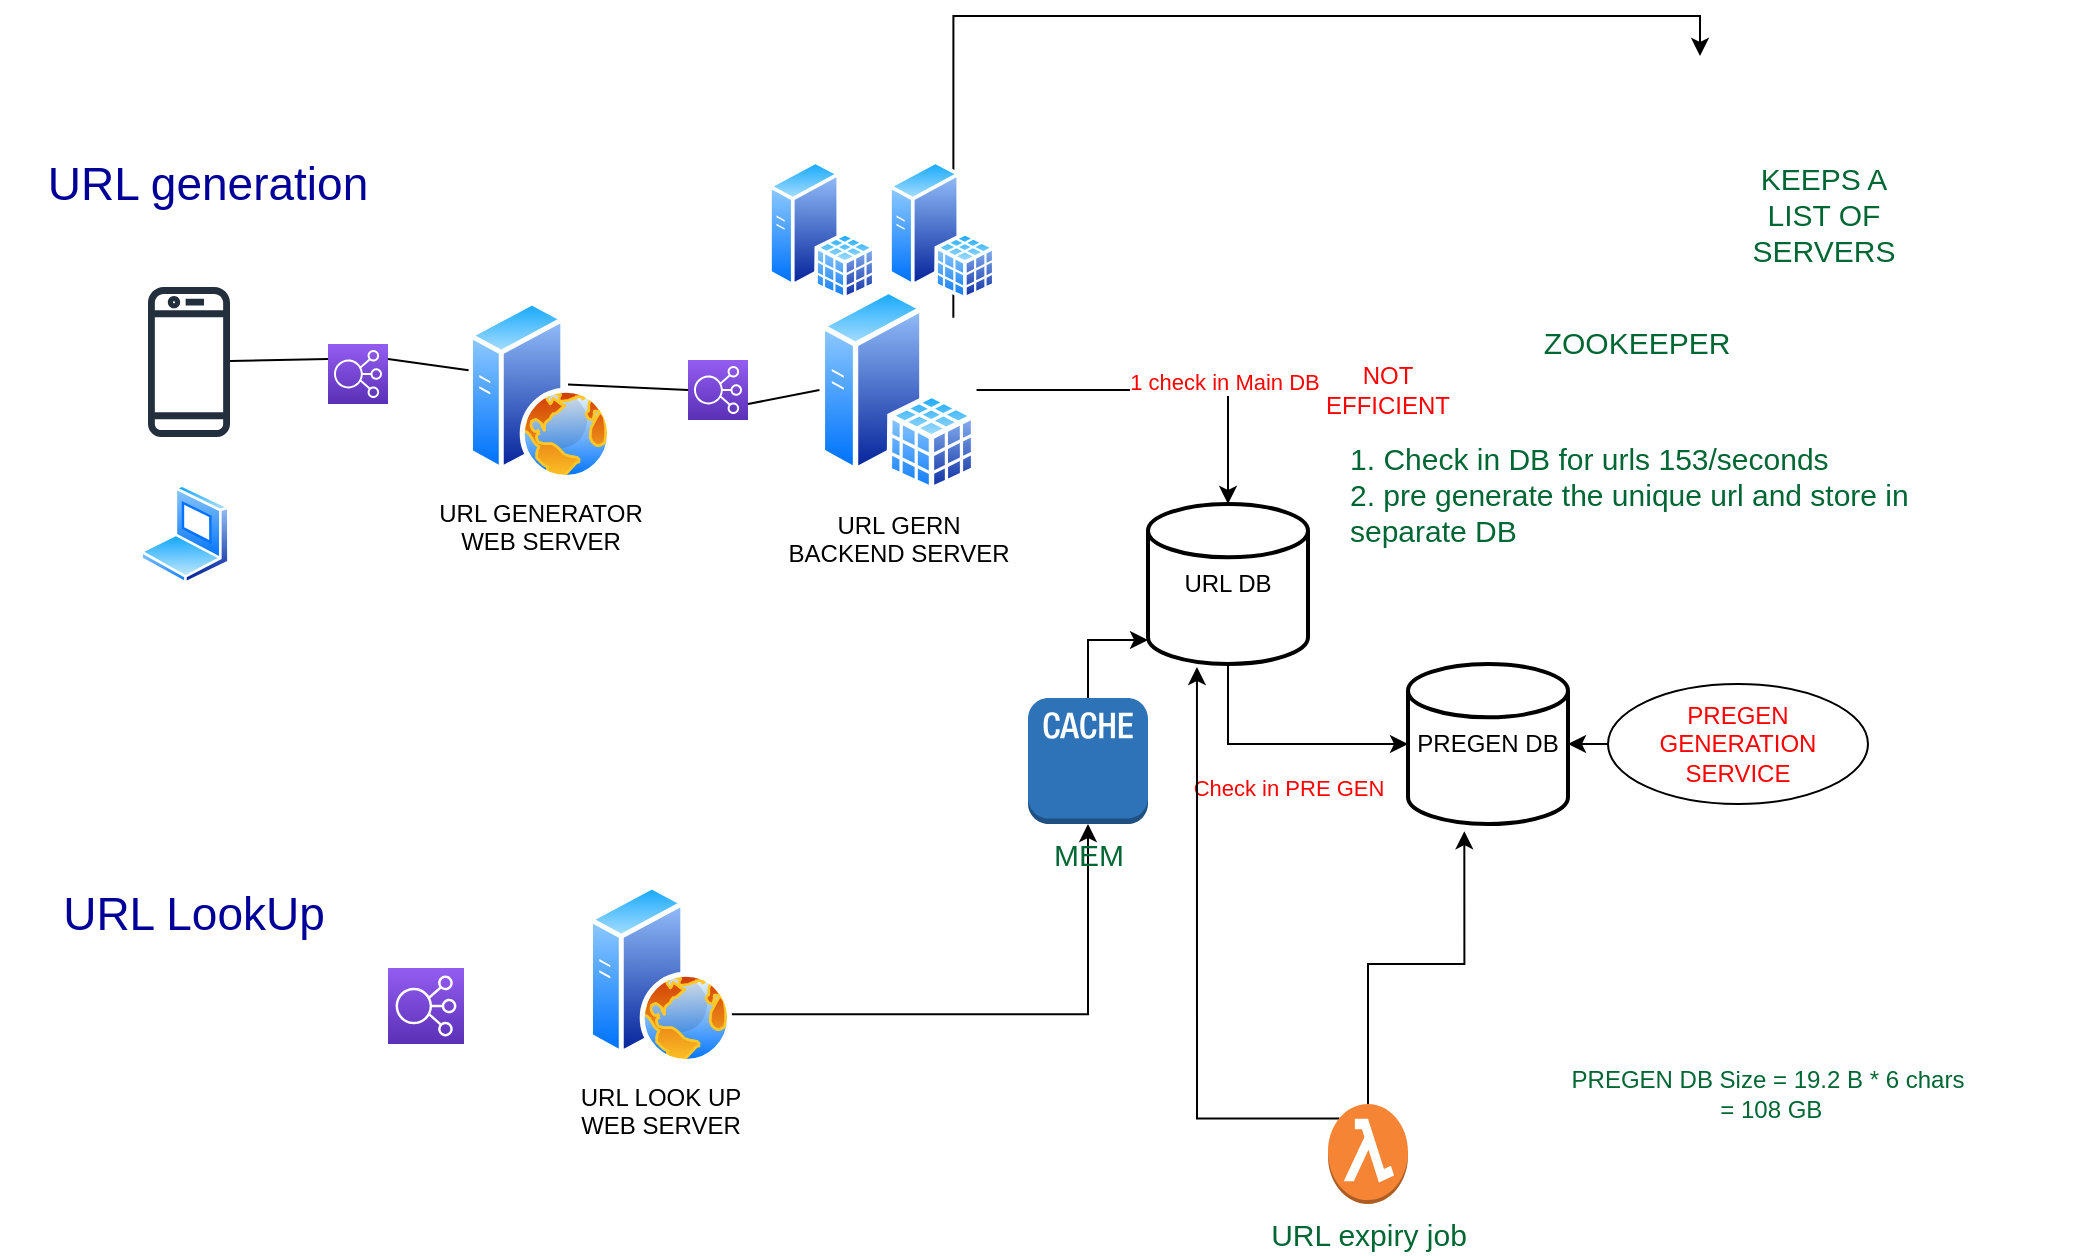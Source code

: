 <mxfile version="20.3.6" type="device" pages="2"><diagram id="I5h61IaPSaMuDk0O70zv" name="Page-1"><mxGraphModel dx="975" dy="509" grid="1" gridSize="10" guides="1" tooltips="1" connect="1" arrows="1" fold="1" page="1" pageScale="1" pageWidth="850" pageHeight="1100" math="0" shadow="0"><root><mxCell id="0"/><mxCell id="1" parent="0"/><mxCell id="aeyMHJeigaAoFb6tyB3z-1" value="URL GENERATOR&lt;br&gt;WEB SERVER&lt;br&gt;" style="aspect=fixed;perimeter=ellipsePerimeter;html=1;align=center;shadow=0;dashed=0;spacingTop=3;image;image=img/lib/active_directory/web_server.svg;" vertex="1" parent="1"><mxGeometry x="240" y="158" width="72" height="90" as="geometry"/></mxCell><mxCell id="aeyMHJeigaAoFb6tyB3z-2" value="" style="sketch=0;outlineConnect=0;fontColor=#232F3E;gradientColor=none;fillColor=#232F3D;strokeColor=none;dashed=0;verticalLabelPosition=bottom;verticalAlign=top;align=center;html=1;fontSize=12;fontStyle=0;aspect=fixed;pointerEvents=1;shape=mxgraph.aws4.mobile_client;" vertex="1" parent="1"><mxGeometry x="80" y="150" width="41" height="78" as="geometry"/></mxCell><mxCell id="aeyMHJeigaAoFb6tyB3z-3" value="" style="aspect=fixed;perimeter=ellipsePerimeter;html=1;align=center;shadow=0;dashed=0;spacingTop=3;image;image=img/lib/active_directory/laptop_client.svg;" vertex="1" parent="1"><mxGeometry x="76" y="250" width="45" height="50" as="geometry"/></mxCell><mxCell id="aeyMHJeigaAoFb6tyB3z-4" value="&lt;font style=&quot;font-size: 23px;&quot; color=&quot;#000099&quot;&gt;URL generation&lt;/font&gt;" style="text;html=1;strokeColor=none;fillColor=none;align=center;verticalAlign=middle;whiteSpace=wrap;rounded=0;" vertex="1" parent="1"><mxGeometry x="10" y="80" width="200" height="40" as="geometry"/></mxCell><mxCell id="aeyMHJeigaAoFb6tyB3z-9" style="edgeStyle=orthogonalEdgeStyle;rounded=0;orthogonalLoop=1;jettySize=auto;html=1;exitX=1;exitY=0.5;exitDx=0;exitDy=0;entryX=0.5;entryY=0;entryDx=0;entryDy=0;entryPerimeter=0;" edge="1" parent="1" source="aeyMHJeigaAoFb6tyB3z-7" target="aeyMHJeigaAoFb6tyB3z-8"><mxGeometry relative="1" as="geometry"/></mxCell><mxCell id="aeyMHJeigaAoFb6tyB3z-15" value="1 check in Main DB" style="edgeLabel;html=1;align=center;verticalAlign=middle;resizable=0;points=[];fontColor=#FF0000;" vertex="1" connectable="0" parent="aeyMHJeigaAoFb6tyB3z-9"><mxGeometry x="0.347" y="4" relative="1" as="geometry"><mxPoint as="offset"/></mxGeometry></mxCell><mxCell id="aeyMHJeigaAoFb6tyB3z-7" value="URL GERN&lt;br&gt;BACKEND SERVER&lt;br&gt;" style="aspect=fixed;perimeter=ellipsePerimeter;html=1;align=center;shadow=0;dashed=0;spacingTop=3;image;image=img/lib/active_directory/sql_server.svg;" vertex="1" parent="1"><mxGeometry x="415.73" y="152" width="78.54" height="102" as="geometry"/></mxCell><mxCell id="aeyMHJeigaAoFb6tyB3z-16" style="edgeStyle=orthogonalEdgeStyle;rounded=0;orthogonalLoop=1;jettySize=auto;html=1;exitX=0.5;exitY=1;exitDx=0;exitDy=0;exitPerimeter=0;fontColor=#FF0000;" edge="1" parent="1" source="aeyMHJeigaAoFb6tyB3z-8" target="aeyMHJeigaAoFb6tyB3z-13"><mxGeometry relative="1" as="geometry"/></mxCell><mxCell id="aeyMHJeigaAoFb6tyB3z-17" value="Check in PRE GEN" style="edgeLabel;html=1;align=center;verticalAlign=middle;resizable=0;points=[];fontColor=#FF0000;" vertex="1" connectable="0" parent="aeyMHJeigaAoFb6tyB3z-16"><mxGeometry x="-0.277" y="3" relative="1" as="geometry"><mxPoint x="23" y="25" as="offset"/></mxGeometry></mxCell><mxCell id="aeyMHJeigaAoFb6tyB3z-8" value="URL DB&lt;br&gt;" style="strokeWidth=2;html=1;shape=mxgraph.flowchart.database;whiteSpace=wrap;" vertex="1" parent="1"><mxGeometry x="580" y="260" width="80" height="80" as="geometry"/></mxCell><mxCell id="aeyMHJeigaAoFb6tyB3z-11" value="&lt;font color=&quot;#ff0000&quot;&gt;NOT EFFICIENT&lt;/font&gt;" style="text;html=1;strokeColor=none;fillColor=none;align=center;verticalAlign=middle;whiteSpace=wrap;rounded=0;" vertex="1" parent="1"><mxGeometry x="670" y="188" width="60" height="30" as="geometry"/></mxCell><mxCell id="aeyMHJeigaAoFb6tyB3z-12" value="&lt;div style=&quot;text-align: left; font-size: 15px;&quot;&gt;&lt;font style=&quot;font-size: 15px;&quot; color=&quot;#006633&quot;&gt;&lt;span style=&quot;background-color: initial;&quot;&gt;1.&amp;nbsp;&lt;/span&gt;&lt;span style=&quot;background-color: initial;&quot;&gt;Check in DB for urls&amp;nbsp;&lt;/span&gt;&lt;span style=&quot;background-color: initial;&quot;&gt;153/seconds&lt;/span&gt;&lt;/font&gt;&lt;/div&gt;&lt;div style=&quot;text-align: left; font-size: 15px;&quot;&gt;&lt;span style=&quot;background-color: initial;&quot;&gt;&lt;font style=&quot;font-size: 15px;&quot; color=&quot;#006633&quot;&gt;2. pre generate the unique url and store in separate DB&lt;/font&gt;&lt;/span&gt;&lt;/div&gt;" style="text;html=1;strokeColor=none;fillColor=none;align=center;verticalAlign=middle;whiteSpace=wrap;rounded=0;fontColor=#FF0000;" vertex="1" parent="1"><mxGeometry x="680" y="230" width="340" height="50" as="geometry"/></mxCell><mxCell id="aeyMHJeigaAoFb6tyB3z-13" value="PREGEN DB" style="strokeWidth=2;html=1;shape=mxgraph.flowchart.database;whiteSpace=wrap;" vertex="1" parent="1"><mxGeometry x="710" y="340" width="80" height="80" as="geometry"/></mxCell><mxCell id="aeyMHJeigaAoFb6tyB3z-20" style="edgeStyle=orthogonalEdgeStyle;rounded=0;orthogonalLoop=1;jettySize=auto;html=1;fontColor=#006633;" edge="1" parent="1" source="aeyMHJeigaAoFb6tyB3z-14" target="aeyMHJeigaAoFb6tyB3z-13"><mxGeometry relative="1" as="geometry"/></mxCell><mxCell id="aeyMHJeigaAoFb6tyB3z-14" value="PREGEN&lt;br&gt;GENERATION SERVICE" style="ellipse;whiteSpace=wrap;html=1;align=center;fontColor=#FF0000;" vertex="1" parent="1"><mxGeometry x="810" y="350" width="130" height="60" as="geometry"/></mxCell><mxCell id="aeyMHJeigaAoFb6tyB3z-19" value="&lt;font color=&quot;#006633&quot;&gt;PREGEN DB Size = 19.2 B * 6 chars&lt;br&gt;&amp;nbsp;= 108 GB&lt;/font&gt;" style="text;html=1;strokeColor=none;fillColor=none;align=center;verticalAlign=middle;whiteSpace=wrap;rounded=0;fontColor=#FF0000;" vertex="1" parent="1"><mxGeometry x="730" y="530" width="320" height="50" as="geometry"/></mxCell><mxCell id="aeyMHJeigaAoFb6tyB3z-21" value="&lt;font style=&quot;font-size: 23px;&quot; color=&quot;#000099&quot;&gt;URL LookUp&lt;/font&gt;" style="text;html=1;strokeColor=none;fillColor=none;align=center;verticalAlign=middle;whiteSpace=wrap;rounded=0;" vertex="1" parent="1"><mxGeometry x="6" y="450" width="194" height="29" as="geometry"/></mxCell><mxCell id="pxlHGKvHi4bc1HEfDxcf-2" style="edgeStyle=orthogonalEdgeStyle;rounded=0;orthogonalLoop=1;jettySize=auto;html=1;exitX=1;exitY=0;exitDx=0;exitDy=0;fontSize=15;fontColor=#006633;entryX=0.75;entryY=0;entryDx=0;entryDy=0;" edge="1" parent="1" source="aeyMHJeigaAoFb6tyB3z-7" target="pxlHGKvHi4bc1HEfDxcf-1"><mxGeometry relative="1" as="geometry"><Array as="points"><mxPoint x="483" y="16"/><mxPoint x="856" y="16"/></Array></mxGeometry></mxCell><mxCell id="aeyMHJeigaAoFb6tyB3z-22" value="" style="shape=image;html=1;verticalAlign=top;verticalLabelPosition=bottom;labelBackgroundColor=#ffffff;imageAspect=0;aspect=fixed;image=https://cdn0.iconfinder.com/data/icons/business-660/512/292_Dollar_gear_generate_money-128.png;fontSize=23;fontColor=#000099;" vertex="1" parent="1"><mxGeometry x="810" y="410" width="128" height="128" as="geometry"/></mxCell><mxCell id="aeyMHJeigaAoFb6tyB3z-28" style="edgeStyle=orthogonalEdgeStyle;rounded=0;orthogonalLoop=1;jettySize=auto;html=1;exitX=1;exitY=0.75;exitDx=0;exitDy=0;entryX=0.5;entryY=1;entryDx=0;entryDy=0;entryPerimeter=0;fontSize=15;fontColor=#006633;" edge="1" parent="1" source="aeyMHJeigaAoFb6tyB3z-23" target="aeyMHJeigaAoFb6tyB3z-27"><mxGeometry relative="1" as="geometry"><Array as="points"><mxPoint x="550" y="515"/><mxPoint x="550" y="423"/></Array></mxGeometry></mxCell><mxCell id="aeyMHJeigaAoFb6tyB3z-23" value="URL LOOK UP&lt;br&gt;WEB SERVER" style="aspect=fixed;perimeter=ellipsePerimeter;html=1;align=center;shadow=0;dashed=0;spacingTop=3;image;image=img/lib/active_directory/web_server.svg;" vertex="1" parent="1"><mxGeometry x="300" y="450" width="72" height="90" as="geometry"/></mxCell><mxCell id="aeyMHJeigaAoFb6tyB3z-24" value="" style="sketch=0;points=[[0,0,0],[0.25,0,0],[0.5,0,0],[0.75,0,0],[1,0,0],[0,1,0],[0.25,1,0],[0.5,1,0],[0.75,1,0],[1,1,0],[0,0.25,0],[0,0.5,0],[0,0.75,0],[1,0.25,0],[1,0.5,0],[1,0.75,0]];outlineConnect=0;fontColor=#232F3E;gradientColor=#945DF2;gradientDirection=north;fillColor=#5A30B5;strokeColor=#ffffff;dashed=0;verticalLabelPosition=bottom;verticalAlign=top;align=center;html=1;fontSize=12;fontStyle=0;aspect=fixed;shape=mxgraph.aws4.resourceIcon;resIcon=mxgraph.aws4.elastic_load_balancing;" vertex="1" parent="1"><mxGeometry x="170" y="180" width="30" height="30" as="geometry"/></mxCell><mxCell id="aeyMHJeigaAoFb6tyB3z-25" value="" style="sketch=0;points=[[0,0,0],[0.25,0,0],[0.5,0,0],[0.75,0,0],[1,0,0],[0,1,0],[0.25,1,0],[0.5,1,0],[0.75,1,0],[1,1,0],[0,0.25,0],[0,0.5,0],[0,0.75,0],[1,0.25,0],[1,0.5,0],[1,0.75,0]];outlineConnect=0;fontColor=#232F3E;gradientColor=#945DF2;gradientDirection=north;fillColor=#5A30B5;strokeColor=#ffffff;dashed=0;verticalLabelPosition=bottom;verticalAlign=top;align=center;html=1;fontSize=12;fontStyle=0;aspect=fixed;shape=mxgraph.aws4.resourceIcon;resIcon=mxgraph.aws4.elastic_load_balancing;" vertex="1" parent="1"><mxGeometry x="350" y="188" width="30" height="30" as="geometry"/></mxCell><mxCell id="aeyMHJeigaAoFb6tyB3z-26" value="" style="sketch=0;points=[[0,0,0],[0.25,0,0],[0.5,0,0],[0.75,0,0],[1,0,0],[0,1,0],[0.25,1,0],[0.5,1,0],[0.75,1,0],[1,1,0],[0,0.25,0],[0,0.5,0],[0,0.75,0],[1,0.25,0],[1,0.5,0],[1,0.75,0]];outlineConnect=0;fontColor=#232F3E;gradientColor=#945DF2;gradientDirection=north;fillColor=#5A30B5;strokeColor=#ffffff;dashed=0;verticalLabelPosition=bottom;verticalAlign=top;align=center;html=1;fontSize=12;fontStyle=0;aspect=fixed;shape=mxgraph.aws4.resourceIcon;resIcon=mxgraph.aws4.elastic_load_balancing;" vertex="1" parent="1"><mxGeometry x="200" y="492" width="38" height="38" as="geometry"/></mxCell><mxCell id="aeyMHJeigaAoFb6tyB3z-29" style="edgeStyle=orthogonalEdgeStyle;rounded=0;orthogonalLoop=1;jettySize=auto;html=1;exitX=0.5;exitY=0;exitDx=0;exitDy=0;exitPerimeter=0;entryX=0;entryY=0.85;entryDx=0;entryDy=0;entryPerimeter=0;fontSize=15;fontColor=#006633;" edge="1" parent="1" source="aeyMHJeigaAoFb6tyB3z-27" target="aeyMHJeigaAoFb6tyB3z-8"><mxGeometry relative="1" as="geometry"/></mxCell><mxCell id="aeyMHJeigaAoFb6tyB3z-27" value="MEM&lt;br&gt;" style="outlineConnect=0;dashed=0;verticalLabelPosition=bottom;verticalAlign=top;align=center;html=1;shape=mxgraph.aws3.cache_node;fillColor=#2E73B8;gradientColor=none;fontSize=15;fontColor=#006633;" vertex="1" parent="1"><mxGeometry x="520" y="357" width="60" height="63" as="geometry"/></mxCell><mxCell id="aeyMHJeigaAoFb6tyB3z-31" style="edgeStyle=orthogonalEdgeStyle;rounded=0;orthogonalLoop=1;jettySize=auto;html=1;exitX=0.5;exitY=0;exitDx=0;exitDy=0;exitPerimeter=0;entryX=0.352;entryY=1.045;entryDx=0;entryDy=0;entryPerimeter=0;fontSize=15;fontColor=#006633;" edge="1" parent="1" source="aeyMHJeigaAoFb6tyB3z-30" target="aeyMHJeigaAoFb6tyB3z-13"><mxGeometry relative="1" as="geometry"/></mxCell><mxCell id="aeyMHJeigaAoFb6tyB3z-32" style="edgeStyle=orthogonalEdgeStyle;rounded=0;orthogonalLoop=1;jettySize=auto;html=1;exitX=0.145;exitY=0.145;exitDx=0;exitDy=0;exitPerimeter=0;entryX=0.306;entryY=1.019;entryDx=0;entryDy=0;entryPerimeter=0;fontSize=15;fontColor=#006633;" edge="1" parent="1" source="aeyMHJeigaAoFb6tyB3z-30" target="aeyMHJeigaAoFb6tyB3z-8"><mxGeometry relative="1" as="geometry"/></mxCell><mxCell id="aeyMHJeigaAoFb6tyB3z-30" value="URL expiry job&lt;br&gt;" style="outlineConnect=0;dashed=0;verticalLabelPosition=bottom;verticalAlign=top;align=center;html=1;shape=mxgraph.aws3.lambda_function;fillColor=#F58534;gradientColor=none;fontSize=15;fontColor=#006633;" vertex="1" parent="1"><mxGeometry x="670" y="560" width="40" height="50" as="geometry"/></mxCell><mxCell id="aeyMHJeigaAoFb6tyB3z-33" value="" style="endArrow=none;html=1;rounded=0;fontSize=15;fontColor=#006633;entryX=0;entryY=0.25;entryDx=0;entryDy=0;entryPerimeter=0;" edge="1" parent="1" source="aeyMHJeigaAoFb6tyB3z-2" target="aeyMHJeigaAoFb6tyB3z-24"><mxGeometry width="50" height="50" relative="1" as="geometry"><mxPoint x="110" y="230" as="sourcePoint"/><mxPoint x="160" y="180" as="targetPoint"/></mxGeometry></mxCell><mxCell id="aeyMHJeigaAoFb6tyB3z-34" value="" style="endArrow=none;html=1;rounded=0;fontSize=15;fontColor=#006633;entryX=0.004;entryY=0.39;entryDx=0;entryDy=0;entryPerimeter=0;exitX=1;exitY=0.25;exitDx=0;exitDy=0;exitPerimeter=0;" edge="1" parent="1" source="aeyMHJeigaAoFb6tyB3z-24" target="aeyMHJeigaAoFb6tyB3z-1"><mxGeometry width="50" height="50" relative="1" as="geometry"><mxPoint x="200" y="195.528" as="sourcePoint"/><mxPoint x="249" y="194.47" as="targetPoint"/></mxGeometry></mxCell><mxCell id="aeyMHJeigaAoFb6tyB3z-35" value="" style="endArrow=none;html=1;rounded=0;fontSize=15;fontColor=#006633;entryX=0;entryY=0.5;entryDx=0;entryDy=0;entryPerimeter=0;exitX=1;exitY=0.25;exitDx=0;exitDy=0;exitPerimeter=0;" edge="1" parent="1" target="aeyMHJeigaAoFb6tyB3z-25"><mxGeometry width="50" height="50" relative="1" as="geometry"><mxPoint x="290" y="200.2" as="sourcePoint"/><mxPoint x="330.288" y="205.8" as="targetPoint"/></mxGeometry></mxCell><mxCell id="aeyMHJeigaAoFb6tyB3z-37" value="" style="endArrow=none;html=1;rounded=0;fontSize=15;fontColor=#006633;exitX=0;exitY=0.5;exitDx=0;exitDy=0;" edge="1" parent="1" source="aeyMHJeigaAoFb6tyB3z-7"><mxGeometry width="50" height="50" relative="1" as="geometry"><mxPoint x="300" y="210.2" as="sourcePoint"/><mxPoint x="380" y="210" as="targetPoint"/></mxGeometry></mxCell><mxCell id="pxlHGKvHi4bc1HEfDxcf-1" value="ZOOKEEPER" style="shape=image;html=1;verticalAlign=top;verticalLabelPosition=bottom;labelBackgroundColor=#ffffff;imageAspect=0;aspect=fixed;image=https://cdn1.iconfinder.com/data/icons/brazil-outline-1/64/12._Alpaca_animal_brazil_nature_pet_sign_zoo-128.png;fontSize=15;fontColor=#006633;" vertex="1" parent="1"><mxGeometry x="760" y="36" width="128" height="128" as="geometry"/></mxCell><mxCell id="pxlHGKvHi4bc1HEfDxcf-3" value="" style="aspect=fixed;perimeter=ellipsePerimeter;html=1;align=center;shadow=0;dashed=0;spacingTop=3;image;image=img/lib/active_directory/sql_server.svg;" vertex="1" parent="1"><mxGeometry x="390" y="88" width="53.9" height="70" as="geometry"/></mxCell><mxCell id="pxlHGKvHi4bc1HEfDxcf-4" value="" style="aspect=fixed;perimeter=ellipsePerimeter;html=1;align=center;shadow=0;dashed=0;spacingTop=3;image;image=img/lib/active_directory/sql_server.svg;" vertex="1" parent="1"><mxGeometry x="450" y="88" width="53.9" height="70" as="geometry"/></mxCell><mxCell id="pxlHGKvHi4bc1HEfDxcf-5" value="KEEPS A LIST OF SERVERS" style="text;html=1;strokeColor=none;fillColor=none;align=center;verticalAlign=middle;whiteSpace=wrap;rounded=0;fontSize=15;fontColor=#006633;" vertex="1" parent="1"><mxGeometry x="888" y="100" width="60" height="30" as="geometry"/></mxCell></root></mxGraphModel></diagram><diagram id="aNdytaBUpl_ZyVLIkTvP" name="Page-2"><mxGraphModel dx="926" dy="484" grid="1" gridSize="10" guides="1" tooltips="1" connect="1" arrows="1" fold="1" page="1" pageScale="1" pageWidth="850" pageHeight="1100" math="0" shadow="0"><root><mxCell id="0"/><mxCell id="1" parent="0"/></root></mxGraphModel></diagram></mxfile>